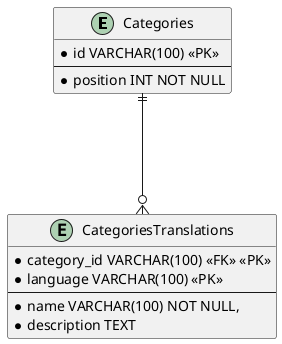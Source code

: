 @startuml

entity Categories {
    * id VARCHAR(100) <<PK>>
    ---
    * position INT NOT NULL
}

entity CategoriesTranslations {
    * category_id VARCHAR(100) <<FK>> <<PK>>
    * language VARCHAR(100) <<PK>>
    ---
    * name VARCHAR(100) NOT NULL,
    * description TEXT
}

Categories ||---o{ CategoriesTranslations
@enduml